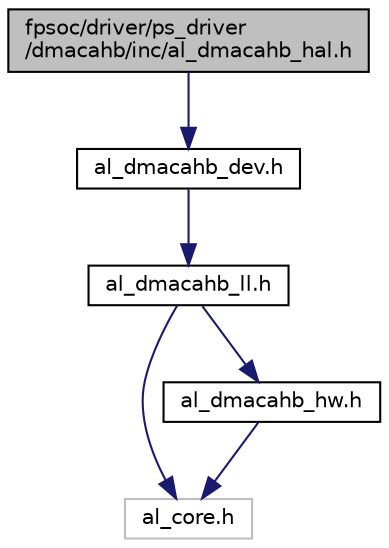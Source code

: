 digraph "fpsoc/driver/ps_driver/dmacahb/inc/al_dmacahb_hal.h"
{
  edge [fontname="Helvetica",fontsize="10",labelfontname="Helvetica",labelfontsize="10"];
  node [fontname="Helvetica",fontsize="10",shape=record];
  Node0 [label="fpsoc/driver/ps_driver\l/dmacahb/inc/al_dmacahb_hal.h",height=0.2,width=0.4,color="black", fillcolor="grey75", style="filled", fontcolor="black"];
  Node0 -> Node1 [color="midnightblue",fontsize="10",style="solid",fontname="Helvetica"];
  Node1 [label="al_dmacahb_dev.h",height=0.2,width=0.4,color="black", fillcolor="white", style="filled",URL="$al__dmacahb__dev_8h.html",tooltip="dmac ahb device driver "];
  Node1 -> Node2 [color="midnightblue",fontsize="10",style="solid",fontname="Helvetica"];
  Node2 [label="al_dmacahb_ll.h",height=0.2,width=0.4,color="black", fillcolor="white", style="filled",URL="$al__dmacahb__ll_8h.html"];
  Node2 -> Node3 [color="midnightblue",fontsize="10",style="solid",fontname="Helvetica"];
  Node3 [label="al_core.h",height=0.2,width=0.4,color="grey75", fillcolor="white", style="filled"];
  Node2 -> Node4 [color="midnightblue",fontsize="10",style="solid",fontname="Helvetica"];
  Node4 [label="al_dmacahb_hw.h",height=0.2,width=0.4,color="black", fillcolor="white", style="filled",URL="$al__dmacahb__hw_8h.html"];
  Node4 -> Node3 [color="midnightblue",fontsize="10",style="solid",fontname="Helvetica"];
}
